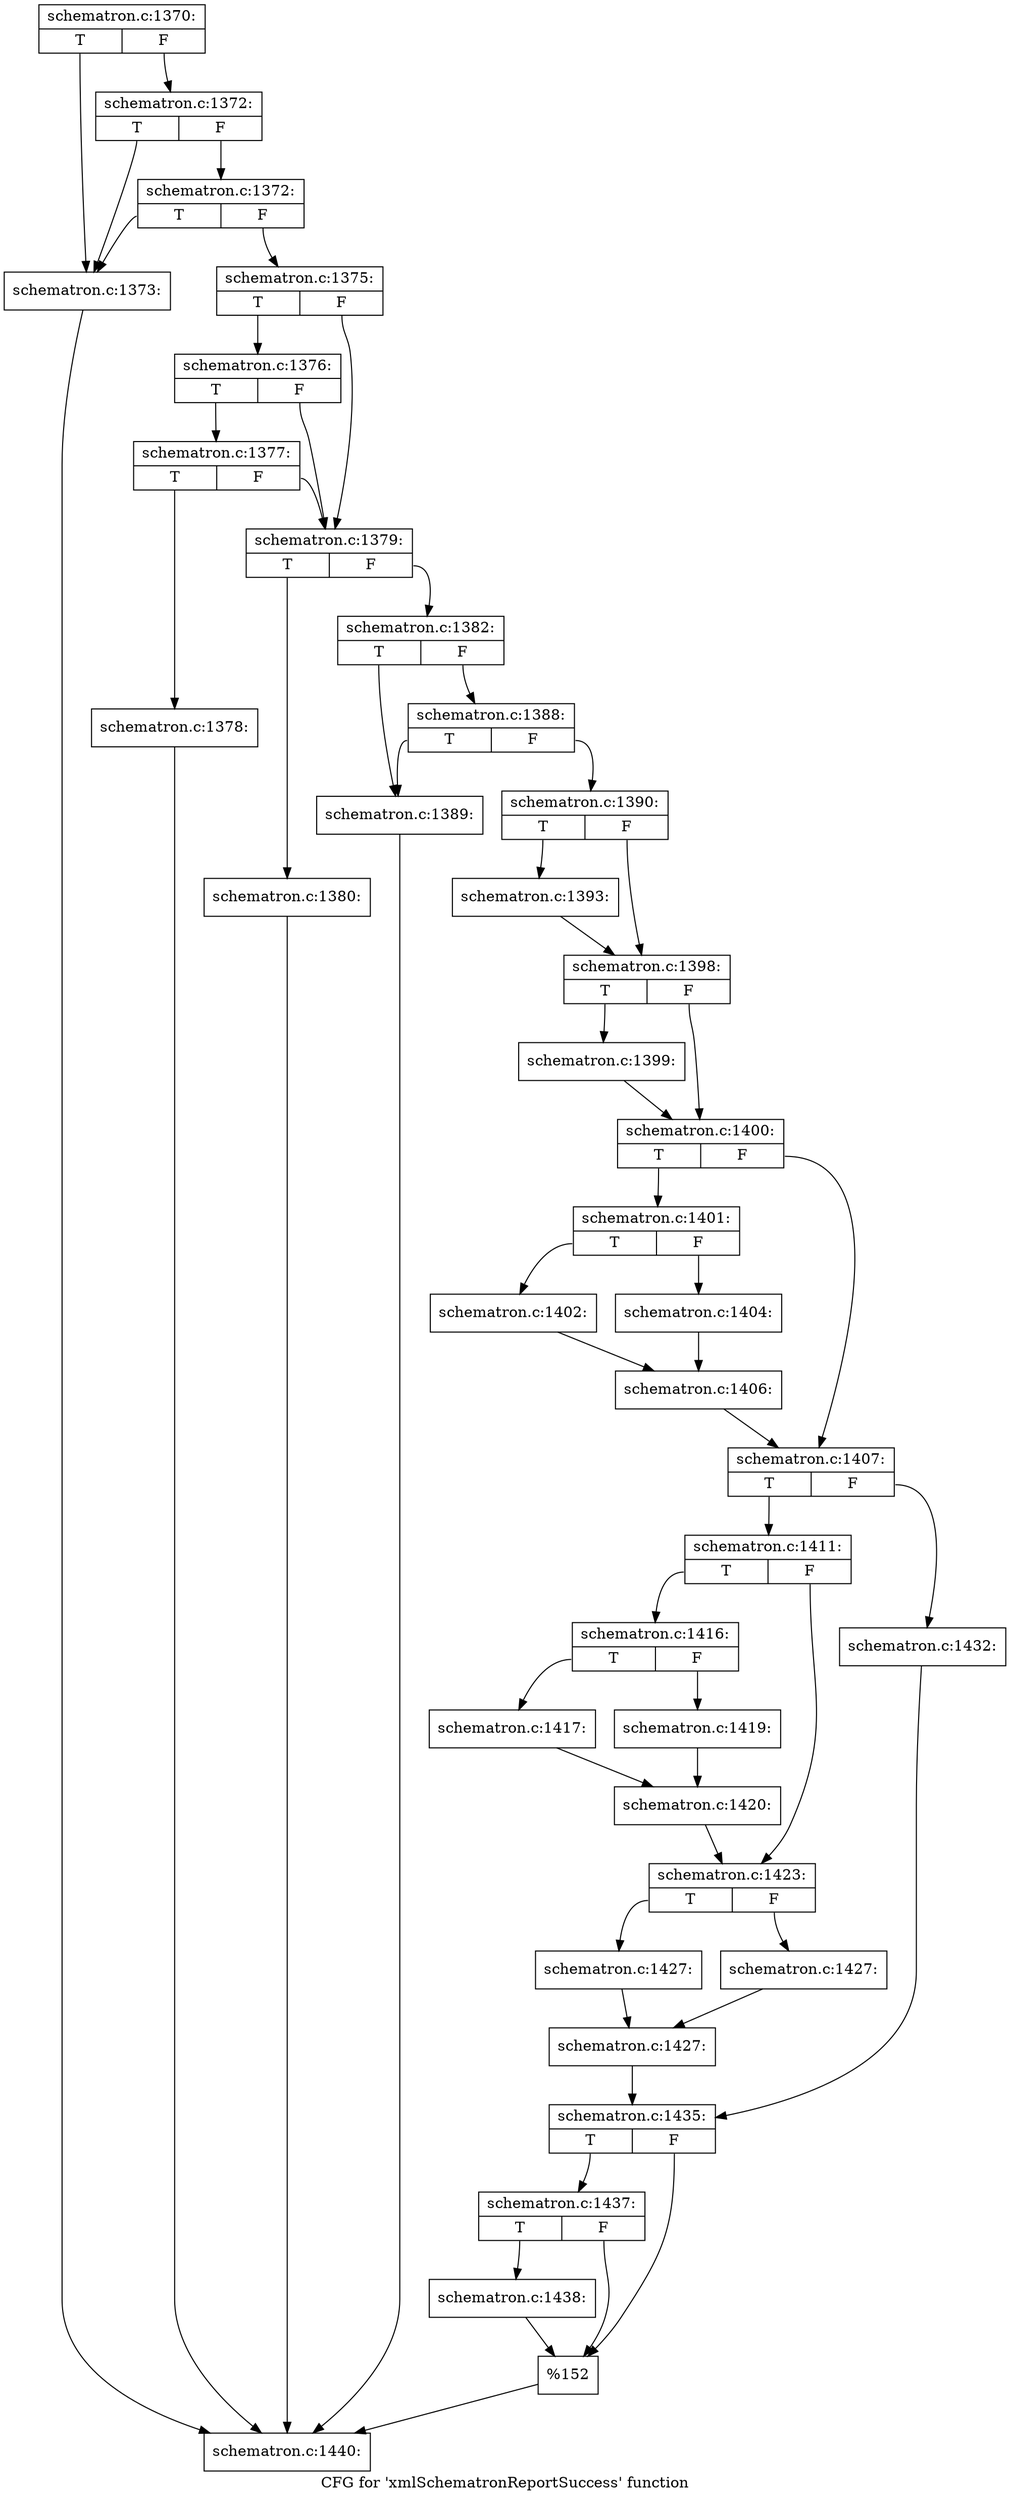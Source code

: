 digraph "CFG for 'xmlSchematronReportSuccess' function" {
	label="CFG for 'xmlSchematronReportSuccess' function";

	Node0x4ced7f0 [shape=record,label="{schematron.c:1370:|{<s0>T|<s1>F}}"];
	Node0x4ced7f0:s0 -> Node0x4cf76c0;
	Node0x4ced7f0:s1 -> Node0x4cf77e0;
	Node0x4cf77e0 [shape=record,label="{schematron.c:1372:|{<s0>T|<s1>F}}"];
	Node0x4cf77e0:s0 -> Node0x4cf76c0;
	Node0x4cf77e0:s1 -> Node0x4cf7760;
	Node0x4cf7760 [shape=record,label="{schematron.c:1372:|{<s0>T|<s1>F}}"];
	Node0x4cf7760:s0 -> Node0x4cf76c0;
	Node0x4cf7760:s1 -> Node0x4cf7710;
	Node0x4cf76c0 [shape=record,label="{schematron.c:1373:}"];
	Node0x4cf76c0 -> Node0x4cf8e90;
	Node0x4cf7710 [shape=record,label="{schematron.c:1375:|{<s0>T|<s1>F}}"];
	Node0x4cf7710:s0 -> Node0x4cf8110;
	Node0x4cf7710:s1 -> Node0x4cf8040;
	Node0x4cf8110 [shape=record,label="{schematron.c:1376:|{<s0>T|<s1>F}}"];
	Node0x4cf8110:s0 -> Node0x4cf8090;
	Node0x4cf8110:s1 -> Node0x4cf8040;
	Node0x4cf8090 [shape=record,label="{schematron.c:1377:|{<s0>T|<s1>F}}"];
	Node0x4cf8090:s0 -> Node0x4cf7ff0;
	Node0x4cf8090:s1 -> Node0x4cf8040;
	Node0x4cf7ff0 [shape=record,label="{schematron.c:1378:}"];
	Node0x4cf7ff0 -> Node0x4cf8e90;
	Node0x4cf8040 [shape=record,label="{schematron.c:1379:|{<s0>T|<s1>F}}"];
	Node0x4cf8040:s0 -> Node0x4cf8e40;
	Node0x4cf8040:s1 -> Node0x4cf8ee0;
	Node0x4cf8e40 [shape=record,label="{schematron.c:1380:}"];
	Node0x4cf8e40 -> Node0x4cf8e90;
	Node0x4cf8ee0 [shape=record,label="{schematron.c:1382:|{<s0>T|<s1>F}}"];
	Node0x4cf8ee0:s0 -> Node0x4cfa4d0;
	Node0x4cf8ee0:s1 -> Node0x4cfa570;
	Node0x4cfa570 [shape=record,label="{schematron.c:1388:|{<s0>T|<s1>F}}"];
	Node0x4cfa570:s0 -> Node0x4cfa4d0;
	Node0x4cfa570:s1 -> Node0x4cfa520;
	Node0x4cfa4d0 [shape=record,label="{schematron.c:1389:}"];
	Node0x4cfa4d0 -> Node0x4cf8e90;
	Node0x4cfa520 [shape=record,label="{schematron.c:1390:|{<s0>T|<s1>F}}"];
	Node0x4cfa520:s0 -> Node0x4cfbce0;
	Node0x4cfa520:s1 -> Node0x4cfc010;
	Node0x4cfbce0 [shape=record,label="{schematron.c:1393:}"];
	Node0x4cfbce0 -> Node0x4cfc010;
	Node0x4cfc010 [shape=record,label="{schematron.c:1398:|{<s0>T|<s1>F}}"];
	Node0x4cfc010:s0 -> Node0x4cfc780;
	Node0x4cfc010:s1 -> Node0x4cfc7d0;
	Node0x4cfc780 [shape=record,label="{schematron.c:1399:}"];
	Node0x4cfc780 -> Node0x4cfc7d0;
	Node0x4cfc7d0 [shape=record,label="{schematron.c:1400:|{<s0>T|<s1>F}}"];
	Node0x4cfc7d0:s0 -> Node0x4c188b0;
	Node0x4cfc7d0:s1 -> Node0x4cfcf90;
	Node0x4c188b0 [shape=record,label="{schematron.c:1401:|{<s0>T|<s1>F}}"];
	Node0x4c188b0:s0 -> Node0x4cfd240;
	Node0x4c188b0:s1 -> Node0x4cfd710;
	Node0x4cfd240 [shape=record,label="{schematron.c:1402:}"];
	Node0x4cfd240 -> Node0x4cfd6c0;
	Node0x4cfd710 [shape=record,label="{schematron.c:1404:}"];
	Node0x4cfd710 -> Node0x4cfd6c0;
	Node0x4cfd6c0 [shape=record,label="{schematron.c:1406:}"];
	Node0x4cfd6c0 -> Node0x4cfcf90;
	Node0x4cfcf90 [shape=record,label="{schematron.c:1407:|{<s0>T|<s1>F}}"];
	Node0x4cfcf90:s0 -> Node0x4c3ec70;
	Node0x4cfcf90:s1 -> Node0x4cfbc20;
	Node0x4c3ec70 [shape=record,label="{schematron.c:1411:|{<s0>T|<s1>F}}"];
	Node0x4c3ec70:s0 -> Node0x4d00350;
	Node0x4c3ec70:s1 -> Node0x4d003a0;
	Node0x4d00350 [shape=record,label="{schematron.c:1416:|{<s0>T|<s1>F}}"];
	Node0x4d00350:s0 -> Node0x4d006e0;
	Node0x4d00350:s1 -> Node0x4d00780;
	Node0x4d006e0 [shape=record,label="{schematron.c:1417:}"];
	Node0x4d006e0 -> Node0x4d00730;
	Node0x4d00780 [shape=record,label="{schematron.c:1419:}"];
	Node0x4d00780 -> Node0x4d00730;
	Node0x4d00730 [shape=record,label="{schematron.c:1420:}"];
	Node0x4d00730 -> Node0x4d003a0;
	Node0x4d003a0 [shape=record,label="{schematron.c:1423:|{<s0>T|<s1>F}}"];
	Node0x4d003a0:s0 -> Node0x4d01bf0;
	Node0x4d003a0:s1 -> Node0x4d01c40;
	Node0x4d01bf0 [shape=record,label="{schematron.c:1427:}"];
	Node0x4d01bf0 -> Node0x4d01c90;
	Node0x4d01c40 [shape=record,label="{schematron.c:1427:}"];
	Node0x4d01c40 -> Node0x4d01c90;
	Node0x4d01c90 [shape=record,label="{schematron.c:1427:}"];
	Node0x4d01c90 -> Node0x4cfd070;
	Node0x4cfbc20 [shape=record,label="{schematron.c:1432:}"];
	Node0x4cfbc20 -> Node0x4cfd070;
	Node0x4cfd070 [shape=record,label="{schematron.c:1435:|{<s0>T|<s1>F}}"];
	Node0x4cfd070:s0 -> Node0x4d04140;
	Node0x4cfd070:s1 -> Node0x4d040f0;
	Node0x4d04140 [shape=record,label="{schematron.c:1437:|{<s0>T|<s1>F}}"];
	Node0x4d04140:s0 -> Node0x4be8010;
	Node0x4d04140:s1 -> Node0x4d040f0;
	Node0x4be8010 [shape=record,label="{schematron.c:1438:}"];
	Node0x4be8010 -> Node0x4d040f0;
	Node0x4d040f0 [shape=record,label="{%152}"];
	Node0x4d040f0 -> Node0x4cf8e90;
	Node0x4cf8e90 [shape=record,label="{schematron.c:1440:}"];
}
